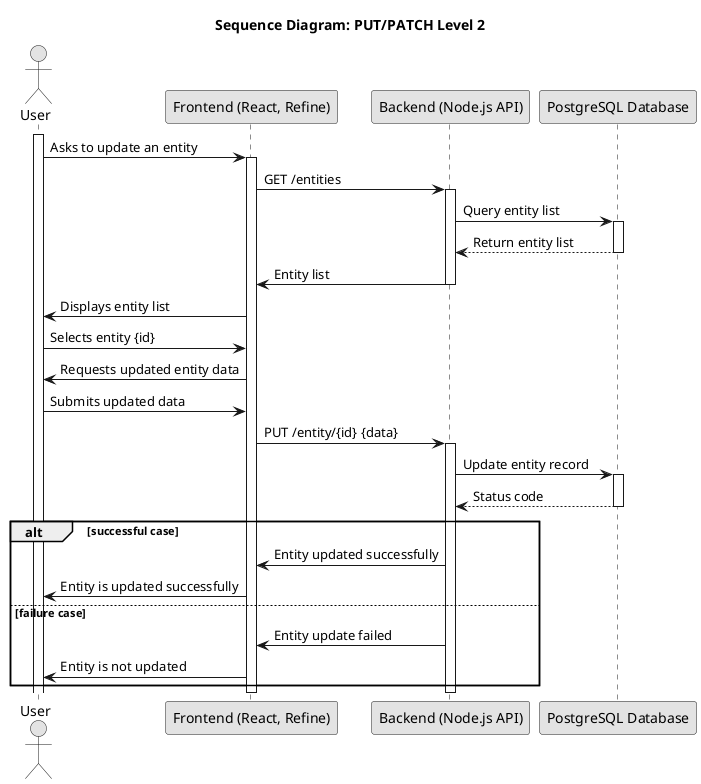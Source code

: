 ```plantuml
@startuml update2
skinparam Monochrome true
skinparam PackageStyle rectangle
skinparam Shadowing false

title Sequence Diagram: PUT/PATCH Level 2

actor "User" as User
participant "Frontend (React, Refine)" as SPA
participant "Backend (Node.js API)" as Backend
participant "PostgreSQL Database" as DB

activate User
User -> SPA : Asks to update an entity
activate SPA
SPA -> Backend : GET /entities
activate Backend
Backend -> DB : Query entity list
activate DB
DB --> Backend : Return entity list
deactivate DB
Backend -> SPA : Entity list
deactivate Backend
SPA -> User : Displays entity list
User -> SPA : Selects entity {id}
SPA -> User : Requests updated entity data
User -> SPA : Submits updated data
SPA -> Backend : PUT /entity/{id} {data}
activate Backend
Backend -> DB : Update entity record
activate DB
DB --> Backend : Status code
deactivate DB
alt successful case
    Backend -> SPA : Entity updated successfully
    SPA -> User : Entity is updated successfully
else failure case
    Backend -> SPA : Entity update failed
    SPA -> User : Entity is not updated
end
deactivate Backend
deactivate SPA

@enduml
```